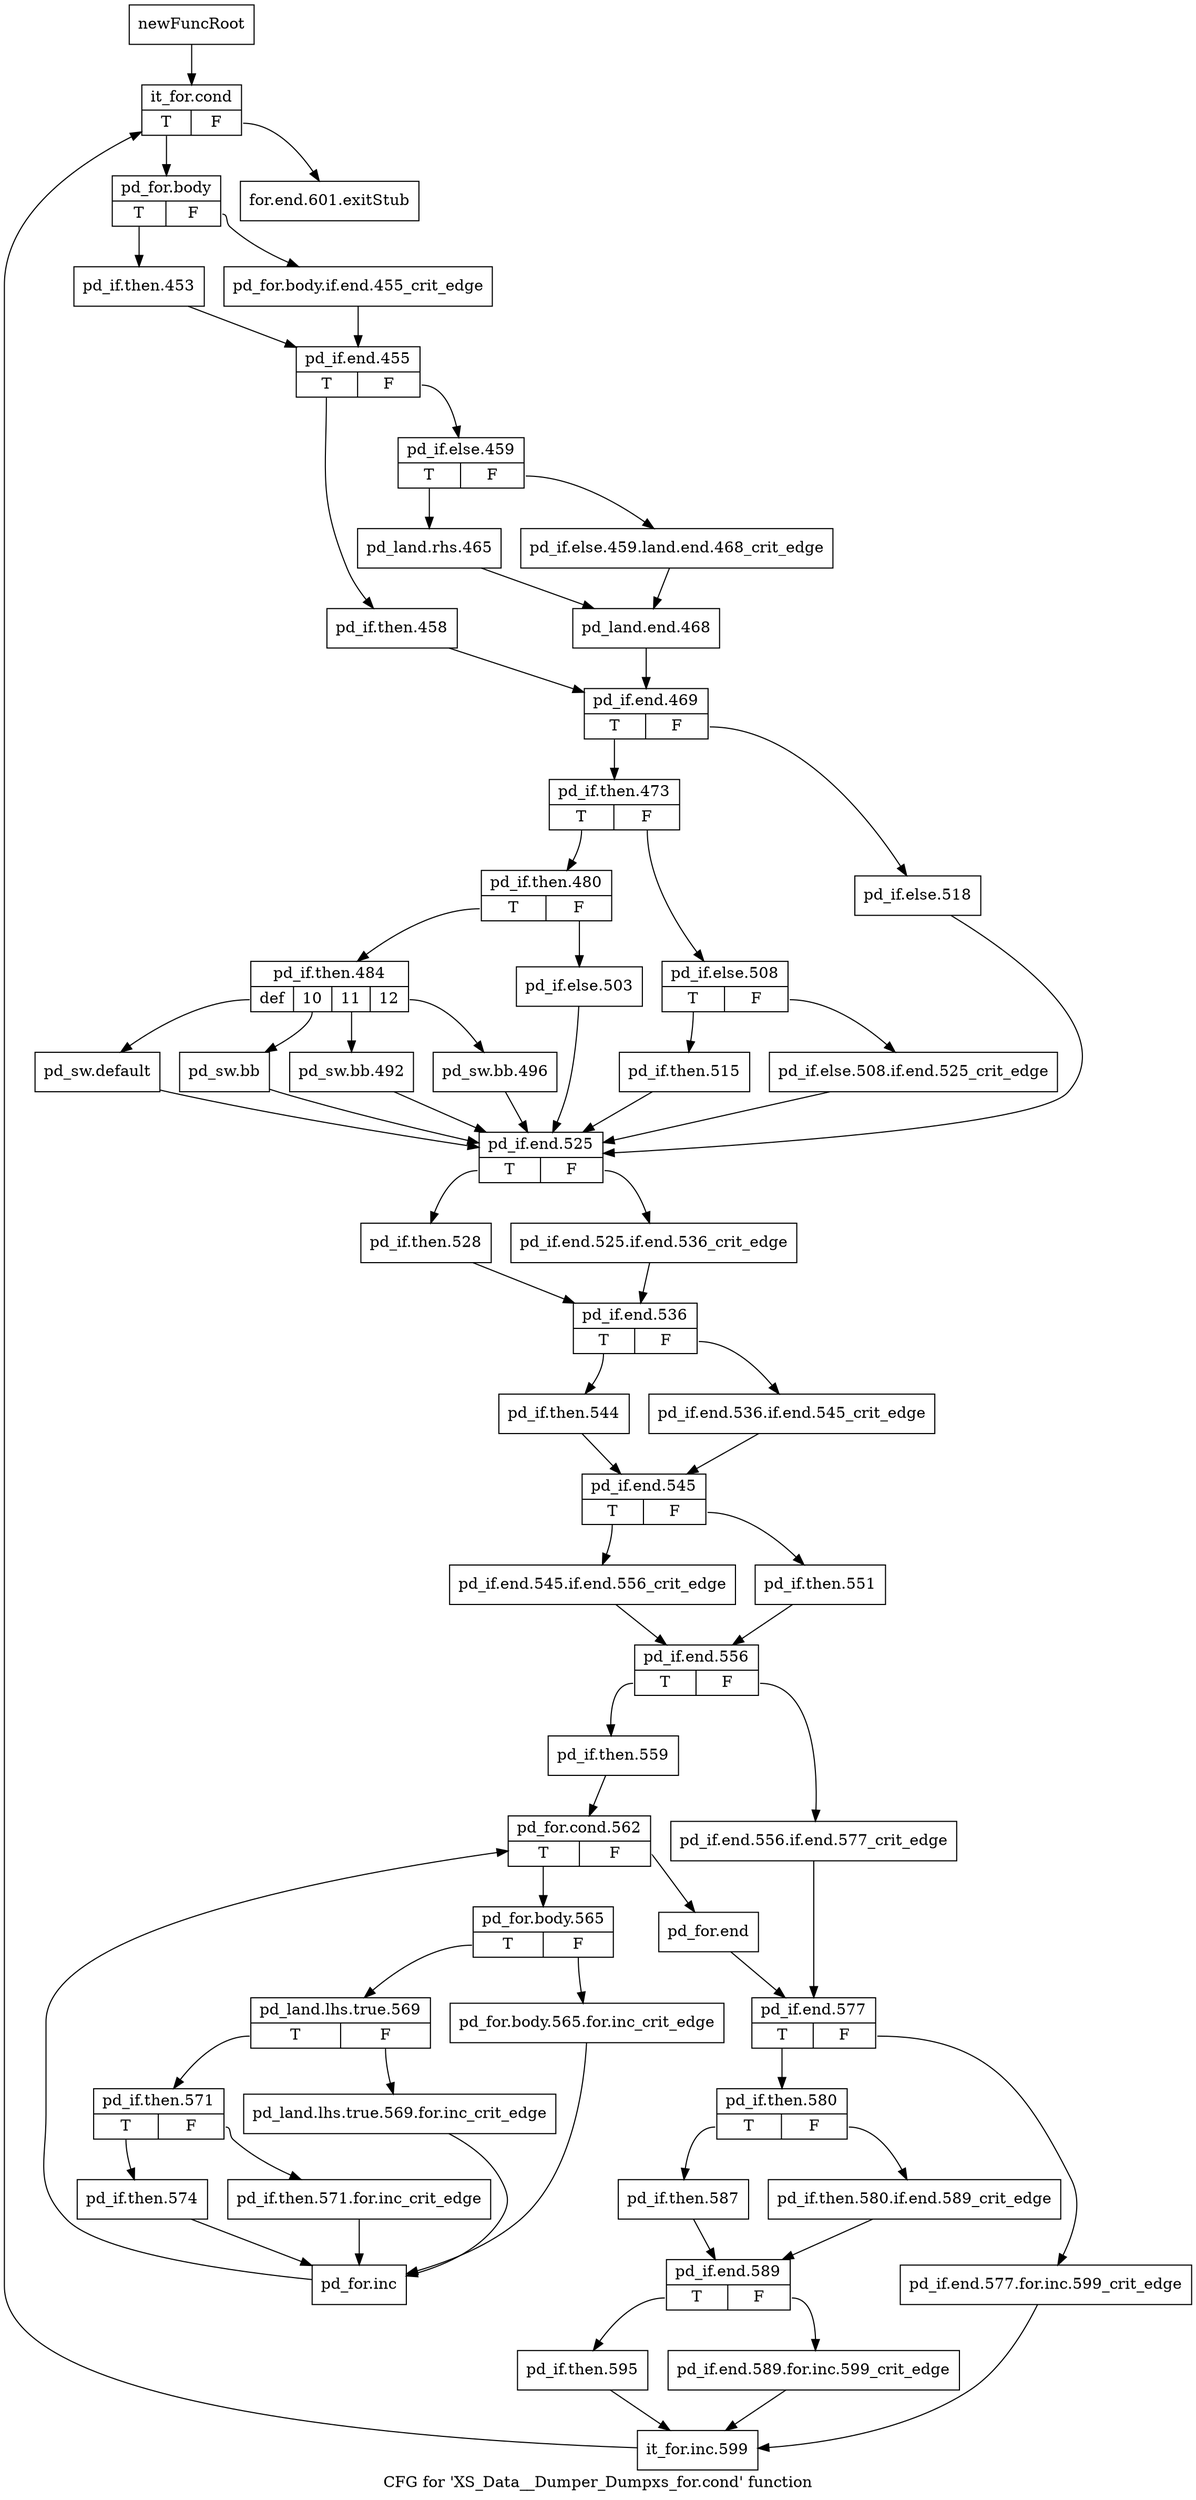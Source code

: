 digraph "CFG for 'XS_Data__Dumper_Dumpxs_for.cond' function" {
	label="CFG for 'XS_Data__Dumper_Dumpxs_for.cond' function";

	Node0x5859bb0 [shape=record,label="{newFuncRoot}"];
	Node0x5859bb0 -> Node0x5859c50;
	Node0x5859c00 [shape=record,label="{for.end.601.exitStub}"];
	Node0x5859c50 [shape=record,label="{it_for.cond|{<s0>T|<s1>F}}"];
	Node0x5859c50:s0 -> Node0x5859ca0;
	Node0x5859c50:s1 -> Node0x5859c00;
	Node0x5859ca0 [shape=record,label="{pd_for.body|{<s0>T|<s1>F}}"];
	Node0x5859ca0:s0 -> Node0x5859d40;
	Node0x5859ca0:s1 -> Node0x5859cf0;
	Node0x5859cf0 [shape=record,label="{pd_for.body.if.end.455_crit_edge}"];
	Node0x5859cf0 -> Node0x5859d90;
	Node0x5859d40 [shape=record,label="{pd_if.then.453}"];
	Node0x5859d40 -> Node0x5859d90;
	Node0x5859d90 [shape=record,label="{pd_if.end.455|{<s0>T|<s1>F}}"];
	Node0x5859d90:s0 -> Node0x5859f20;
	Node0x5859d90:s1 -> Node0x5859de0;
	Node0x5859de0 [shape=record,label="{pd_if.else.459|{<s0>T|<s1>F}}"];
	Node0x5859de0:s0 -> Node0x5859e80;
	Node0x5859de0:s1 -> Node0x5859e30;
	Node0x5859e30 [shape=record,label="{pd_if.else.459.land.end.468_crit_edge}"];
	Node0x5859e30 -> Node0x5859ed0;
	Node0x5859e80 [shape=record,label="{pd_land.rhs.465}"];
	Node0x5859e80 -> Node0x5859ed0;
	Node0x5859ed0 [shape=record,label="{pd_land.end.468}"];
	Node0x5859ed0 -> Node0x5859f70;
	Node0x5859f20 [shape=record,label="{pd_if.then.458}"];
	Node0x5859f20 -> Node0x5859f70;
	Node0x5859f70 [shape=record,label="{pd_if.end.469|{<s0>T|<s1>F}}"];
	Node0x5859f70:s0 -> Node0x585a010;
	Node0x5859f70:s1 -> Node0x5859fc0;
	Node0x5859fc0 [shape=record,label="{pd_if.else.518}"];
	Node0x5859fc0 -> Node0x585a380;
	Node0x585a010 [shape=record,label="{pd_if.then.473|{<s0>T|<s1>F}}"];
	Node0x585a010:s0 -> Node0x585a150;
	Node0x585a010:s1 -> Node0x585a060;
	Node0x585a060 [shape=record,label="{pd_if.else.508|{<s0>T|<s1>F}}"];
	Node0x585a060:s0 -> Node0x585a100;
	Node0x585a060:s1 -> Node0x585a0b0;
	Node0x585a0b0 [shape=record,label="{pd_if.else.508.if.end.525_crit_edge}"];
	Node0x585a0b0 -> Node0x585a380;
	Node0x585a100 [shape=record,label="{pd_if.then.515}"];
	Node0x585a100 -> Node0x585a380;
	Node0x585a150 [shape=record,label="{pd_if.then.480|{<s0>T|<s1>F}}"];
	Node0x585a150:s0 -> Node0x585a1f0;
	Node0x585a150:s1 -> Node0x585a1a0;
	Node0x585a1a0 [shape=record,label="{pd_if.else.503}"];
	Node0x585a1a0 -> Node0x585a380;
	Node0x585a1f0 [shape=record,label="{pd_if.then.484|{<s0>def|<s1>10|<s2>11|<s3>12}}"];
	Node0x585a1f0:s0 -> Node0x585a330;
	Node0x585a1f0:s1 -> Node0x585a2e0;
	Node0x585a1f0:s2 -> Node0x585a290;
	Node0x585a1f0:s3 -> Node0x585a240;
	Node0x585a240 [shape=record,label="{pd_sw.bb.496}"];
	Node0x585a240 -> Node0x585a380;
	Node0x585a290 [shape=record,label="{pd_sw.bb.492}"];
	Node0x585a290 -> Node0x585a380;
	Node0x585a2e0 [shape=record,label="{pd_sw.bb}"];
	Node0x585a2e0 -> Node0x585a380;
	Node0x585a330 [shape=record,label="{pd_sw.default}"];
	Node0x585a330 -> Node0x585a380;
	Node0x585a380 [shape=record,label="{pd_if.end.525|{<s0>T|<s1>F}}"];
	Node0x585a380:s0 -> Node0x585a420;
	Node0x585a380:s1 -> Node0x585a3d0;
	Node0x585a3d0 [shape=record,label="{pd_if.end.525.if.end.536_crit_edge}"];
	Node0x585a3d0 -> Node0x585a470;
	Node0x585a420 [shape=record,label="{pd_if.then.528}"];
	Node0x585a420 -> Node0x585a470;
	Node0x585a470 [shape=record,label="{pd_if.end.536|{<s0>T|<s1>F}}"];
	Node0x585a470:s0 -> Node0x585a510;
	Node0x585a470:s1 -> Node0x585a4c0;
	Node0x585a4c0 [shape=record,label="{pd_if.end.536.if.end.545_crit_edge}"];
	Node0x585a4c0 -> Node0x585a560;
	Node0x585a510 [shape=record,label="{pd_if.then.544}"];
	Node0x585a510 -> Node0x585a560;
	Node0x585a560 [shape=record,label="{pd_if.end.545|{<s0>T|<s1>F}}"];
	Node0x585a560:s0 -> Node0x585a600;
	Node0x585a560:s1 -> Node0x585a5b0;
	Node0x585a5b0 [shape=record,label="{pd_if.then.551}"];
	Node0x585a5b0 -> Node0x585a650;
	Node0x585a600 [shape=record,label="{pd_if.end.545.if.end.556_crit_edge}"];
	Node0x585a600 -> Node0x585a650;
	Node0x585a650 [shape=record,label="{pd_if.end.556|{<s0>T|<s1>F}}"];
	Node0x585a650:s0 -> Node0x585a6f0;
	Node0x585a650:s1 -> Node0x585a6a0;
	Node0x585a6a0 [shape=record,label="{pd_if.end.556.if.end.577_crit_edge}"];
	Node0x585a6a0 -> Node0x585a7e0;
	Node0x585a6f0 [shape=record,label="{pd_if.then.559}"];
	Node0x585a6f0 -> Node0x585a740;
	Node0x585a740 [shape=record,label="{pd_for.cond.562|{<s0>T|<s1>F}}"];
	Node0x585a740:s0 -> Node0x585aab0;
	Node0x585a740:s1 -> Node0x585a790;
	Node0x585a790 [shape=record,label="{pd_for.end}"];
	Node0x585a790 -> Node0x585a7e0;
	Node0x585a7e0 [shape=record,label="{pd_if.end.577|{<s0>T|<s1>F}}"];
	Node0x585a7e0:s0 -> Node0x585a880;
	Node0x585a7e0:s1 -> Node0x585a830;
	Node0x585a830 [shape=record,label="{pd_if.end.577.for.inc.599_crit_edge}"];
	Node0x585a830 -> Node0x585aa60;
	Node0x585a880 [shape=record,label="{pd_if.then.580|{<s0>T|<s1>F}}"];
	Node0x585a880:s0 -> Node0x585a920;
	Node0x585a880:s1 -> Node0x585a8d0;
	Node0x585a8d0 [shape=record,label="{pd_if.then.580.if.end.589_crit_edge}"];
	Node0x585a8d0 -> Node0x585a970;
	Node0x585a920 [shape=record,label="{pd_if.then.587}"];
	Node0x585a920 -> Node0x585a970;
	Node0x585a970 [shape=record,label="{pd_if.end.589|{<s0>T|<s1>F}}"];
	Node0x585a970:s0 -> Node0x585aa10;
	Node0x585a970:s1 -> Node0x585a9c0;
	Node0x585a9c0 [shape=record,label="{pd_if.end.589.for.inc.599_crit_edge}"];
	Node0x585a9c0 -> Node0x585aa60;
	Node0x585aa10 [shape=record,label="{pd_if.then.595}"];
	Node0x585aa10 -> Node0x585aa60;
	Node0x585aa60 [shape=record,label="{it_for.inc.599}"];
	Node0x585aa60 -> Node0x5859c50;
	Node0x585aab0 [shape=record,label="{pd_for.body.565|{<s0>T|<s1>F}}"];
	Node0x585aab0:s0 -> Node0x585ab50;
	Node0x585aab0:s1 -> Node0x585ab00;
	Node0x585ab00 [shape=record,label="{pd_for.body.565.for.inc_crit_edge}"];
	Node0x585ab00 -> Node0x585ace0;
	Node0x585ab50 [shape=record,label="{pd_land.lhs.true.569|{<s0>T|<s1>F}}"];
	Node0x585ab50:s0 -> Node0x585abf0;
	Node0x585ab50:s1 -> Node0x585aba0;
	Node0x585aba0 [shape=record,label="{pd_land.lhs.true.569.for.inc_crit_edge}"];
	Node0x585aba0 -> Node0x585ace0;
	Node0x585abf0 [shape=record,label="{pd_if.then.571|{<s0>T|<s1>F}}"];
	Node0x585abf0:s0 -> Node0x585ac90;
	Node0x585abf0:s1 -> Node0x585ac40;
	Node0x585ac40 [shape=record,label="{pd_if.then.571.for.inc_crit_edge}"];
	Node0x585ac40 -> Node0x585ace0;
	Node0x585ac90 [shape=record,label="{pd_if.then.574}"];
	Node0x585ac90 -> Node0x585ace0;
	Node0x585ace0 [shape=record,label="{pd_for.inc}"];
	Node0x585ace0 -> Node0x585a740;
}
